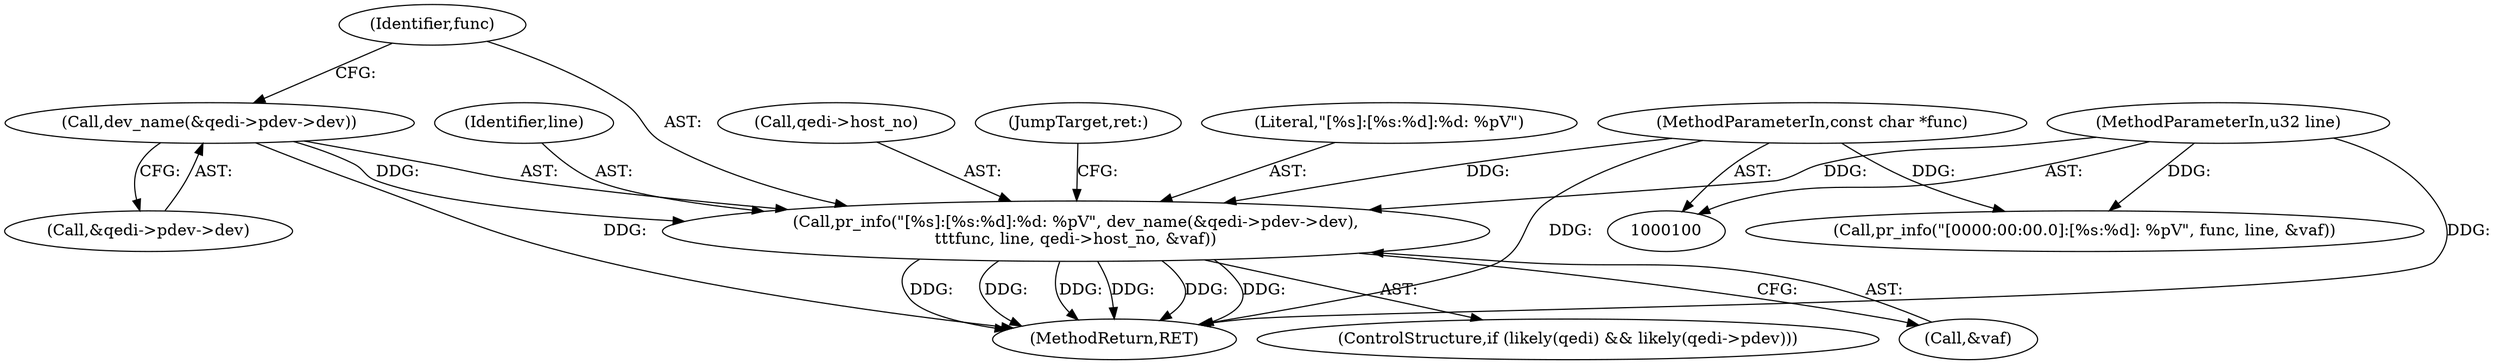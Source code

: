 digraph "0_linux_c09581a52765a85f19fc35340127396d5e3379cc_0@pointer" {
"1000137" [label="(Call,pr_info(\"[%s]:[%s:%d]:%d: %pV\", dev_name(&qedi->pdev->dev),\n\t\t\tfunc, line, qedi->host_no, &vaf))"];
"1000139" [label="(Call,dev_name(&qedi->pdev->dev))"];
"1000102" [label="(MethodParameterIn,const char *func)"];
"1000103" [label="(MethodParameterIn,u32 line)"];
"1000102" [label="(MethodParameterIn,const char *func)"];
"1000140" [label="(Call,&qedi->pdev->dev)"];
"1000103" [label="(MethodParameterIn,u32 line)"];
"1000138" [label="(Literal,\"[%s]:[%s:%d]:%d: %pV\")"];
"1000147" [label="(Identifier,line)"];
"1000154" [label="(Call,pr_info(\"[0000:00:00.0]:[%s:%d]: %pV\", func, line, &vaf))"];
"1000129" [label="(ControlStructure,if (likely(qedi) && likely(qedi->pdev)))"];
"1000139" [label="(Call,dev_name(&qedi->pdev->dev))"];
"1000137" [label="(Call,pr_info(\"[%s]:[%s:%d]:%d: %pV\", dev_name(&qedi->pdev->dev),\n\t\t\tfunc, line, qedi->host_no, &vaf))"];
"1000146" [label="(Identifier,func)"];
"1000148" [label="(Call,qedi->host_no)"];
"1000163" [label="(MethodReturn,RET)"];
"1000151" [label="(Call,&vaf)"];
"1000160" [label="(JumpTarget,ret:)"];
"1000137" -> "1000129"  [label="AST: "];
"1000137" -> "1000151"  [label="CFG: "];
"1000138" -> "1000137"  [label="AST: "];
"1000139" -> "1000137"  [label="AST: "];
"1000146" -> "1000137"  [label="AST: "];
"1000147" -> "1000137"  [label="AST: "];
"1000148" -> "1000137"  [label="AST: "];
"1000151" -> "1000137"  [label="AST: "];
"1000160" -> "1000137"  [label="CFG: "];
"1000137" -> "1000163"  [label="DDG: "];
"1000137" -> "1000163"  [label="DDG: "];
"1000137" -> "1000163"  [label="DDG: "];
"1000137" -> "1000163"  [label="DDG: "];
"1000137" -> "1000163"  [label="DDG: "];
"1000137" -> "1000163"  [label="DDG: "];
"1000139" -> "1000137"  [label="DDG: "];
"1000102" -> "1000137"  [label="DDG: "];
"1000103" -> "1000137"  [label="DDG: "];
"1000139" -> "1000140"  [label="CFG: "];
"1000140" -> "1000139"  [label="AST: "];
"1000146" -> "1000139"  [label="CFG: "];
"1000139" -> "1000163"  [label="DDG: "];
"1000102" -> "1000100"  [label="AST: "];
"1000102" -> "1000163"  [label="DDG: "];
"1000102" -> "1000154"  [label="DDG: "];
"1000103" -> "1000100"  [label="AST: "];
"1000103" -> "1000163"  [label="DDG: "];
"1000103" -> "1000154"  [label="DDG: "];
}
